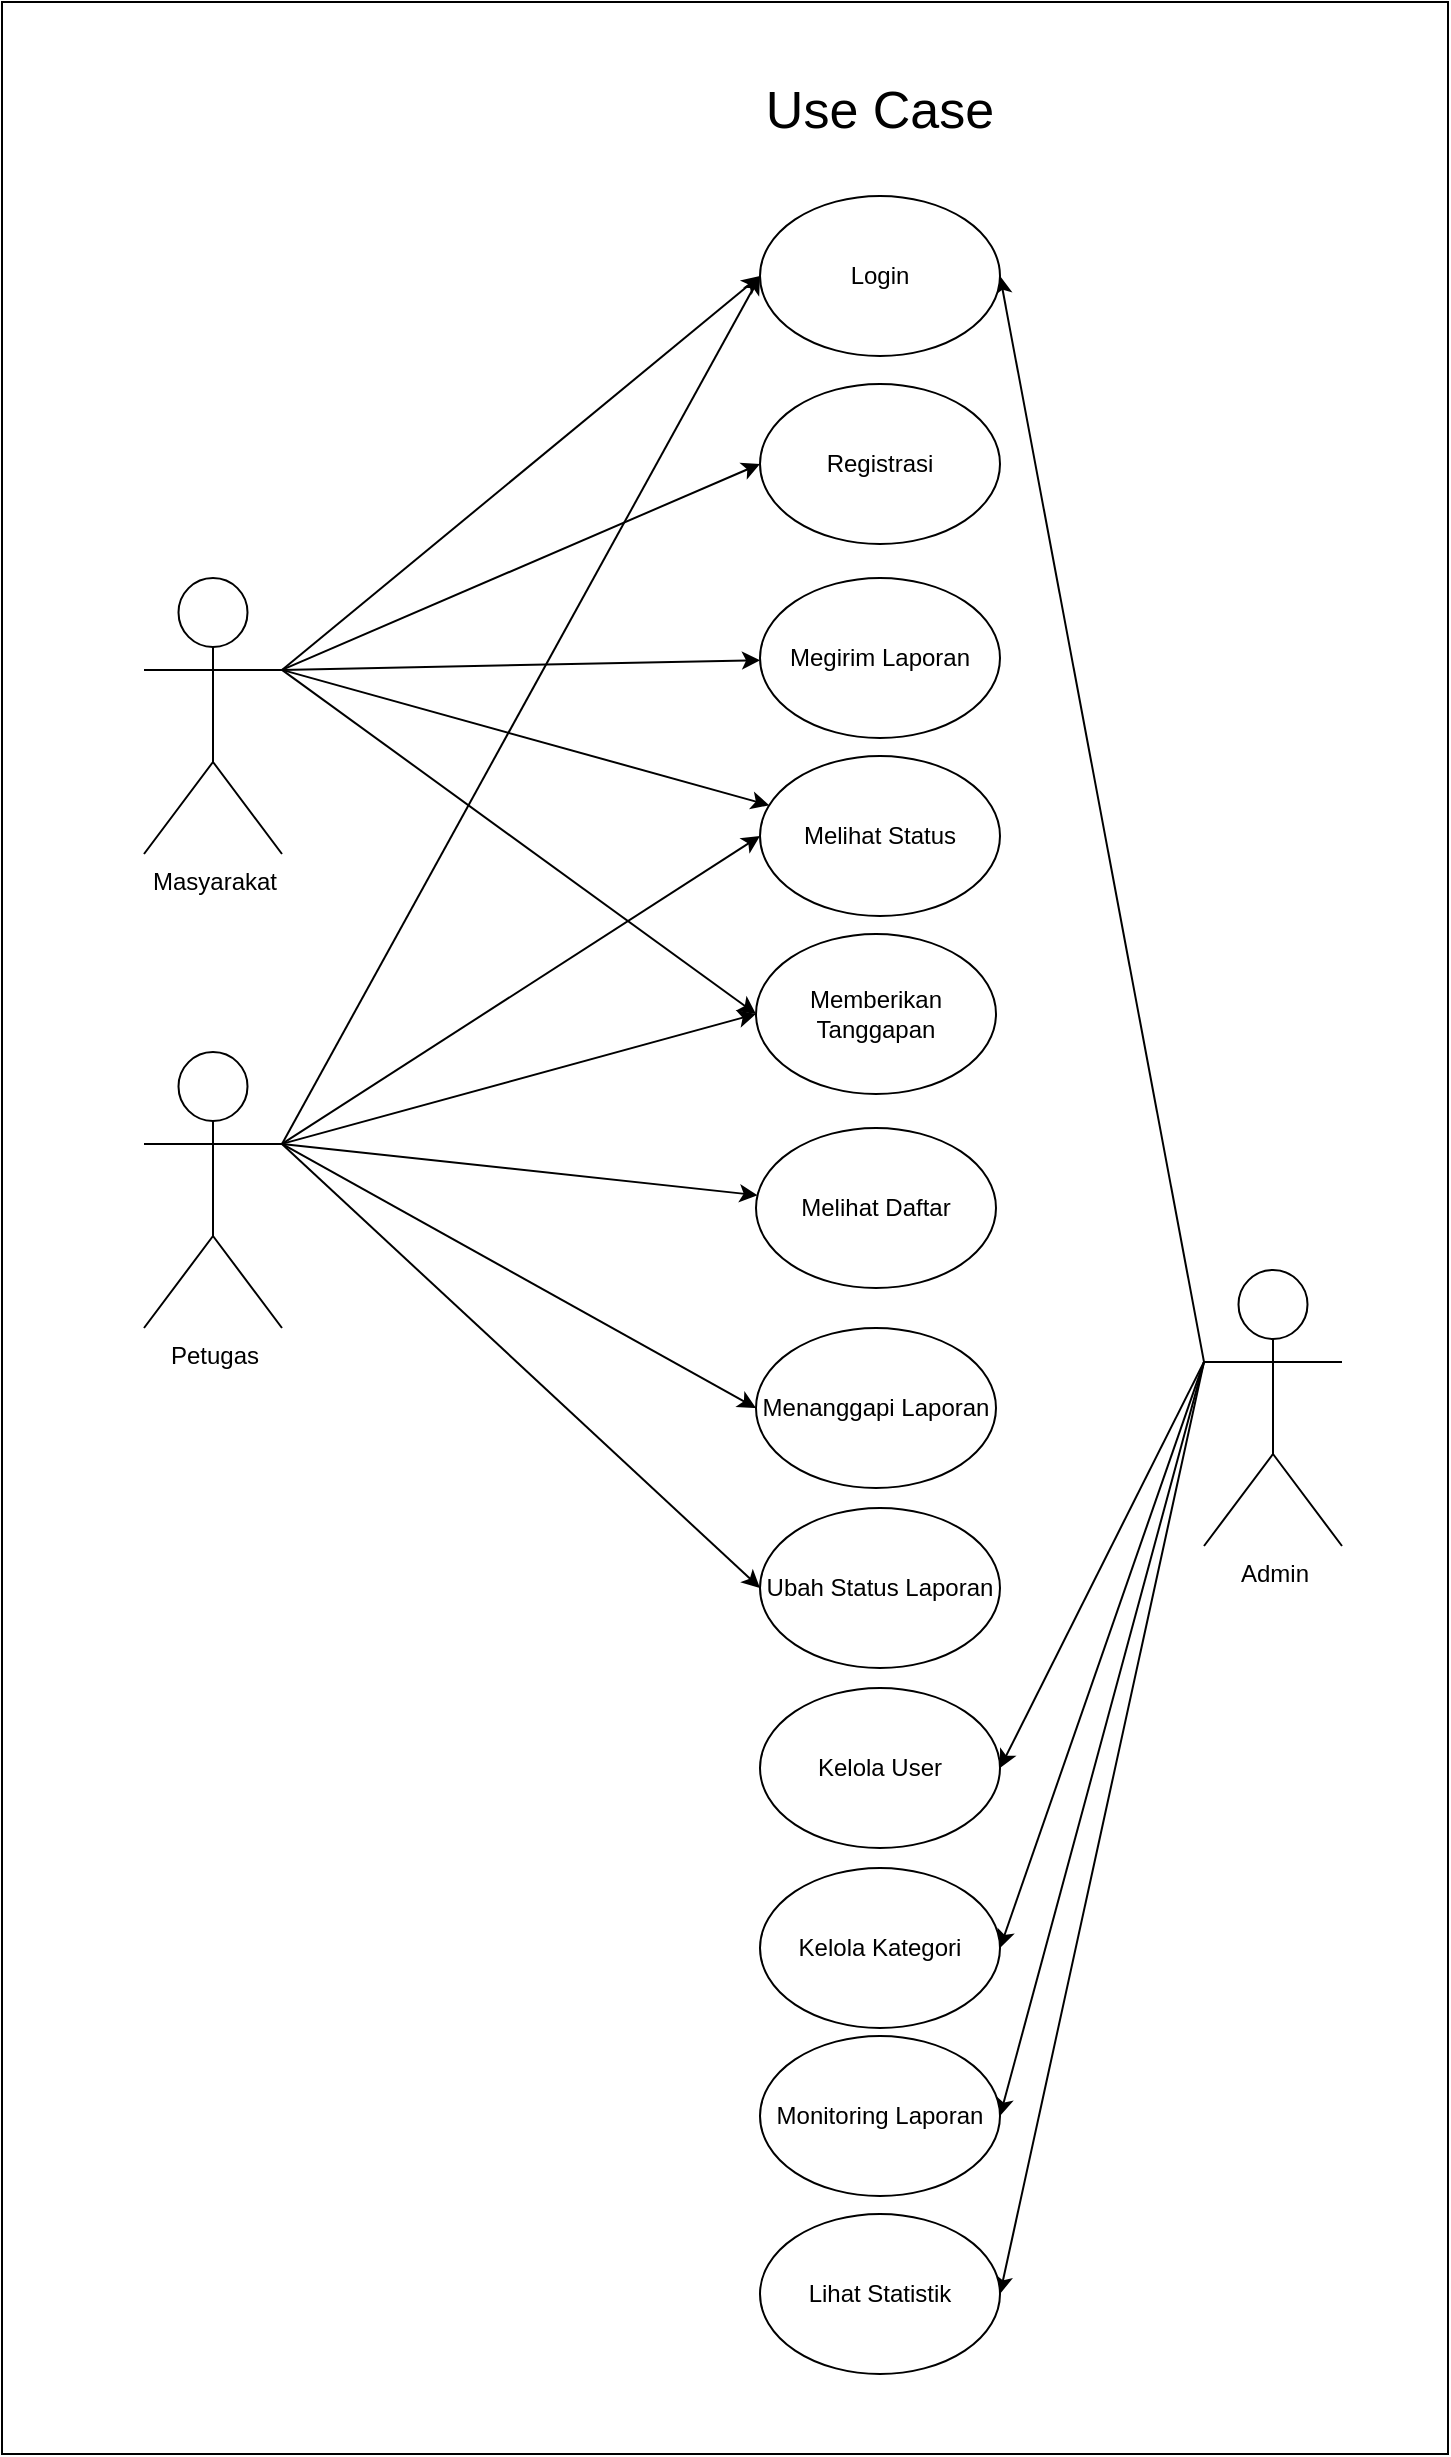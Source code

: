 <mxfile version="28.1.1">
  <diagram name="Halaman-1" id="KejctSHkOfWOJK5oEkC1">
    <mxGraphModel dx="3020" dy="1830" grid="0" gridSize="10" guides="1" tooltips="1" connect="1" arrows="1" fold="1" page="0" pageScale="1" pageWidth="827" pageHeight="1169" background="#FFFFFF" math="0" shadow="0">
      <root>
        <mxCell id="0" />
        <mxCell id="1" parent="0" />
        <mxCell id="xTBfoUBhAIxSv1VB99wt-1" style="rounded=0;orthogonalLoop=1;jettySize=auto;html=1;entryX=0;entryY=0.5;entryDx=0;entryDy=0;exitX=1;exitY=0.333;exitDx=0;exitDy=0;exitPerimeter=0;" edge="1" parent="1" source="xTBfoUBhAIxSv1VB99wt-6" target="xTBfoUBhAIxSv1VB99wt-23">
          <mxGeometry relative="1" as="geometry">
            <mxPoint x="90" y="510" as="sourcePoint" />
          </mxGeometry>
        </mxCell>
        <mxCell id="xTBfoUBhAIxSv1VB99wt-2" style="rounded=0;orthogonalLoop=1;jettySize=auto;html=1;entryX=0;entryY=0.5;entryDx=0;entryDy=0;exitX=1;exitY=0.333;exitDx=0;exitDy=0;exitPerimeter=0;" edge="1" parent="1" source="xTBfoUBhAIxSv1VB99wt-6" target="xTBfoUBhAIxSv1VB99wt-24">
          <mxGeometry relative="1" as="geometry" />
        </mxCell>
        <mxCell id="xTBfoUBhAIxSv1VB99wt-3" style="rounded=0;orthogonalLoop=1;jettySize=auto;html=1;exitX=1;exitY=0.333;exitDx=0;exitDy=0;exitPerimeter=0;" edge="1" parent="1" source="xTBfoUBhAIxSv1VB99wt-6" target="xTBfoUBhAIxSv1VB99wt-7">
          <mxGeometry relative="1" as="geometry" />
        </mxCell>
        <mxCell id="xTBfoUBhAIxSv1VB99wt-4" style="rounded=0;orthogonalLoop=1;jettySize=auto;html=1;exitX=1;exitY=0.333;exitDx=0;exitDy=0;exitPerimeter=0;" edge="1" parent="1" source="xTBfoUBhAIxSv1VB99wt-6" target="xTBfoUBhAIxSv1VB99wt-8">
          <mxGeometry relative="1" as="geometry" />
        </mxCell>
        <mxCell id="xTBfoUBhAIxSv1VB99wt-5" style="rounded=0;orthogonalLoop=1;jettySize=auto;html=1;entryX=0;entryY=0.5;entryDx=0;entryDy=0;exitX=1;exitY=0.333;exitDx=0;exitDy=0;exitPerimeter=0;" edge="1" parent="1" source="xTBfoUBhAIxSv1VB99wt-6" target="xTBfoUBhAIxSv1VB99wt-9">
          <mxGeometry relative="1" as="geometry" />
        </mxCell>
        <mxCell id="xTBfoUBhAIxSv1VB99wt-6" value="Masyarakat" style="shape=umlActor;verticalLabelPosition=bottom;verticalAlign=top;html=1;outlineConnect=0;" vertex="1" parent="1">
          <mxGeometry x="30" y="459" width="69" height="138" as="geometry" />
        </mxCell>
        <mxCell id="xTBfoUBhAIxSv1VB99wt-7" value="Megirim Laporan" style="ellipse;whiteSpace=wrap;html=1;" vertex="1" parent="1">
          <mxGeometry x="338" y="459" width="120" height="80" as="geometry" />
        </mxCell>
        <mxCell id="xTBfoUBhAIxSv1VB99wt-8" value="Melihat Status" style="ellipse;whiteSpace=wrap;html=1;" vertex="1" parent="1">
          <mxGeometry x="338" y="548" width="120" height="80" as="geometry" />
        </mxCell>
        <mxCell id="xTBfoUBhAIxSv1VB99wt-9" value="Memberikan Tanggapan" style="ellipse;whiteSpace=wrap;html=1;" vertex="1" parent="1">
          <mxGeometry x="336" y="637" width="120" height="80" as="geometry" />
        </mxCell>
        <mxCell id="xTBfoUBhAIxSv1VB99wt-10" style="rounded=0;orthogonalLoop=1;jettySize=auto;html=1;entryX=0;entryY=0.5;entryDx=0;entryDy=0;exitX=1;exitY=0.333;exitDx=0;exitDy=0;exitPerimeter=0;" edge="1" parent="1" source="xTBfoUBhAIxSv1VB99wt-16" target="xTBfoUBhAIxSv1VB99wt-23">
          <mxGeometry relative="1" as="geometry">
            <mxPoint x="102" y="744" as="sourcePoint" />
          </mxGeometry>
        </mxCell>
        <mxCell id="xTBfoUBhAIxSv1VB99wt-11" style="rounded=0;orthogonalLoop=1;jettySize=auto;html=1;exitX=1;exitY=0.333;exitDx=0;exitDy=0;exitPerimeter=0;entryX=0;entryY=0.5;entryDx=0;entryDy=0;" edge="1" parent="1" source="xTBfoUBhAIxSv1VB99wt-16" target="xTBfoUBhAIxSv1VB99wt-27">
          <mxGeometry relative="1" as="geometry" />
        </mxCell>
        <mxCell id="xTBfoUBhAIxSv1VB99wt-12" style="rounded=0;orthogonalLoop=1;jettySize=auto;html=1;entryX=0;entryY=0.5;entryDx=0;entryDy=0;exitX=1;exitY=0.333;exitDx=0;exitDy=0;exitPerimeter=0;" edge="1" parent="1" source="xTBfoUBhAIxSv1VB99wt-16" target="xTBfoUBhAIxSv1VB99wt-8">
          <mxGeometry relative="1" as="geometry" />
        </mxCell>
        <mxCell id="xTBfoUBhAIxSv1VB99wt-13" style="rounded=0;orthogonalLoop=1;jettySize=auto;html=1;exitX=1;exitY=0.333;exitDx=0;exitDy=0;exitPerimeter=0;entryX=0;entryY=0.5;entryDx=0;entryDy=0;" edge="1" parent="1" source="xTBfoUBhAIxSv1VB99wt-16" target="xTBfoUBhAIxSv1VB99wt-9">
          <mxGeometry relative="1" as="geometry" />
        </mxCell>
        <mxCell id="xTBfoUBhAIxSv1VB99wt-14" style="rounded=0;orthogonalLoop=1;jettySize=auto;html=1;exitX=1;exitY=0.333;exitDx=0;exitDy=0;exitPerimeter=0;" edge="1" parent="1" source="xTBfoUBhAIxSv1VB99wt-16" target="xTBfoUBhAIxSv1VB99wt-26">
          <mxGeometry relative="1" as="geometry" />
        </mxCell>
        <mxCell id="xTBfoUBhAIxSv1VB99wt-15" style="rounded=0;orthogonalLoop=1;jettySize=auto;html=1;entryX=0;entryY=0.5;entryDx=0;entryDy=0;exitX=1;exitY=0.333;exitDx=0;exitDy=0;exitPerimeter=0;" edge="1" parent="1" source="xTBfoUBhAIxSv1VB99wt-16" target="xTBfoUBhAIxSv1VB99wt-25">
          <mxGeometry relative="1" as="geometry" />
        </mxCell>
        <mxCell id="xTBfoUBhAIxSv1VB99wt-16" value="Petugas" style="shape=umlActor;verticalLabelPosition=bottom;verticalAlign=top;html=1;outlineConnect=0;" vertex="1" parent="1">
          <mxGeometry x="30" y="696" width="69" height="138" as="geometry" />
        </mxCell>
        <mxCell id="xTBfoUBhAIxSv1VB99wt-17" style="rounded=0;orthogonalLoop=1;jettySize=auto;html=1;entryX=1;entryY=0.5;entryDx=0;entryDy=0;exitX=0;exitY=0.333;exitDx=0;exitDy=0;exitPerimeter=0;" edge="1" parent="1" source="xTBfoUBhAIxSv1VB99wt-22" target="xTBfoUBhAIxSv1VB99wt-23">
          <mxGeometry relative="1" as="geometry" />
        </mxCell>
        <mxCell id="xTBfoUBhAIxSv1VB99wt-18" style="rounded=0;orthogonalLoop=1;jettySize=auto;html=1;entryX=1;entryY=0.5;entryDx=0;entryDy=0;exitX=0;exitY=0.333;exitDx=0;exitDy=0;exitPerimeter=0;" edge="1" parent="1" source="xTBfoUBhAIxSv1VB99wt-22" target="xTBfoUBhAIxSv1VB99wt-28">
          <mxGeometry relative="1" as="geometry" />
        </mxCell>
        <mxCell id="xTBfoUBhAIxSv1VB99wt-19" style="rounded=0;orthogonalLoop=1;jettySize=auto;html=1;entryX=1;entryY=0.5;entryDx=0;entryDy=0;exitX=0;exitY=0.333;exitDx=0;exitDy=0;exitPerimeter=0;" edge="1" parent="1" source="xTBfoUBhAIxSv1VB99wt-22" target="xTBfoUBhAIxSv1VB99wt-29">
          <mxGeometry relative="1" as="geometry" />
        </mxCell>
        <mxCell id="xTBfoUBhAIxSv1VB99wt-20" style="rounded=0;orthogonalLoop=1;jettySize=auto;html=1;entryX=1;entryY=0.5;entryDx=0;entryDy=0;exitX=0;exitY=0.333;exitDx=0;exitDy=0;exitPerimeter=0;" edge="1" parent="1" source="xTBfoUBhAIxSv1VB99wt-22" target="xTBfoUBhAIxSv1VB99wt-30">
          <mxGeometry relative="1" as="geometry" />
        </mxCell>
        <mxCell id="xTBfoUBhAIxSv1VB99wt-21" style="rounded=0;orthogonalLoop=1;jettySize=auto;html=1;entryX=1;entryY=0.5;entryDx=0;entryDy=0;exitX=0;exitY=0.333;exitDx=0;exitDy=0;exitPerimeter=0;" edge="1" parent="1" source="xTBfoUBhAIxSv1VB99wt-22" target="xTBfoUBhAIxSv1VB99wt-31">
          <mxGeometry relative="1" as="geometry" />
        </mxCell>
        <mxCell id="xTBfoUBhAIxSv1VB99wt-22" value="Admin" style="shape=umlActor;verticalLabelPosition=bottom;verticalAlign=top;html=1;outlineConnect=0;" vertex="1" parent="1">
          <mxGeometry x="560" y="805" width="69" height="138" as="geometry" />
        </mxCell>
        <mxCell id="xTBfoUBhAIxSv1VB99wt-23" value="Login" style="ellipse;whiteSpace=wrap;html=1;" vertex="1" parent="1">
          <mxGeometry x="338" y="268" width="120" height="80" as="geometry" />
        </mxCell>
        <mxCell id="xTBfoUBhAIxSv1VB99wt-24" value="Registrasi" style="ellipse;whiteSpace=wrap;html=1;" vertex="1" parent="1">
          <mxGeometry x="338" y="362" width="120" height="80" as="geometry" />
        </mxCell>
        <mxCell id="xTBfoUBhAIxSv1VB99wt-25" value="Menanggapi Laporan" style="ellipse;whiteSpace=wrap;html=1;" vertex="1" parent="1">
          <mxGeometry x="336" y="834" width="120" height="80" as="geometry" />
        </mxCell>
        <mxCell id="xTBfoUBhAIxSv1VB99wt-26" value="Melihat Daftar" style="ellipse;whiteSpace=wrap;html=1;" vertex="1" parent="1">
          <mxGeometry x="336" y="734" width="120" height="80" as="geometry" />
        </mxCell>
        <mxCell id="xTBfoUBhAIxSv1VB99wt-27" value="Ubah Status Laporan" style="ellipse;whiteSpace=wrap;html=1;" vertex="1" parent="1">
          <mxGeometry x="338" y="924" width="120" height="80" as="geometry" />
        </mxCell>
        <mxCell id="xTBfoUBhAIxSv1VB99wt-28" value="Kelola User" style="ellipse;whiteSpace=wrap;html=1;" vertex="1" parent="1">
          <mxGeometry x="338" y="1014" width="120" height="80" as="geometry" />
        </mxCell>
        <mxCell id="xTBfoUBhAIxSv1VB99wt-29" value="Kelola Kategori" style="ellipse;whiteSpace=wrap;html=1;" vertex="1" parent="1">
          <mxGeometry x="338" y="1104" width="120" height="80" as="geometry" />
        </mxCell>
        <mxCell id="xTBfoUBhAIxSv1VB99wt-30" value="Monitoring Laporan" style="ellipse;whiteSpace=wrap;html=1;" vertex="1" parent="1">
          <mxGeometry x="338" y="1188" width="120" height="80" as="geometry" />
        </mxCell>
        <mxCell id="xTBfoUBhAIxSv1VB99wt-31" value="Lihat Statistik" style="ellipse;whiteSpace=wrap;html=1;" vertex="1" parent="1">
          <mxGeometry x="338" y="1277" width="120" height="80" as="geometry" />
        </mxCell>
        <mxCell id="xTBfoUBhAIxSv1VB99wt-32" value="" style="rounded=0;whiteSpace=wrap;html=1;fillColor=none;gradientColor=none;fillStyle=hatch;" vertex="1" parent="1">
          <mxGeometry x="-41" y="171" width="723" height="1226" as="geometry" />
        </mxCell>
        <mxCell id="xTBfoUBhAIxSv1VB99wt-33" value="&lt;font style=&quot;font-size: 26px;&quot;&gt;Use Case&lt;/font&gt;" style="text;html=1;align=center;verticalAlign=middle;whiteSpace=wrap;rounded=0;" vertex="1" parent="1">
          <mxGeometry x="293" y="200" width="210" height="50" as="geometry" />
        </mxCell>
      </root>
    </mxGraphModel>
  </diagram>
</mxfile>
